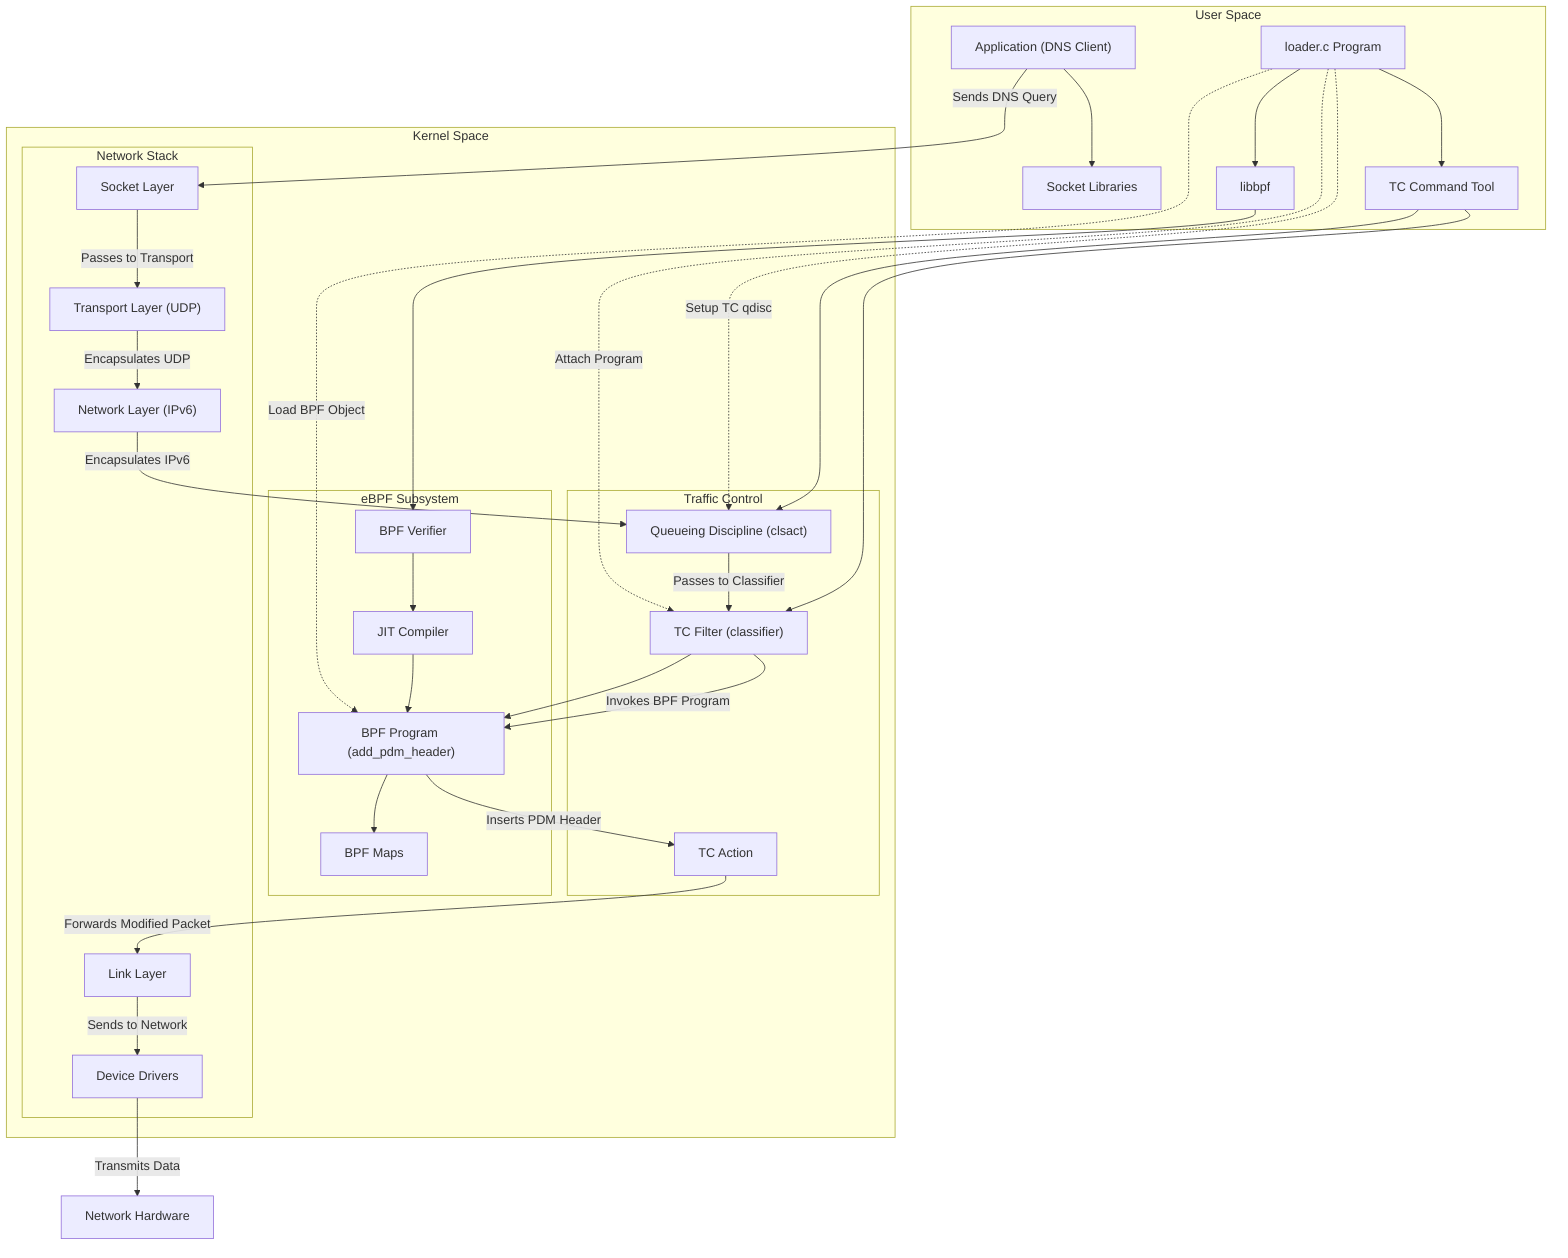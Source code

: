 flowchart TD
    subgraph "User Space"
        App["Application (DNS Client)"]
        Lib["Socket Libraries"]
        TC_Tool["TC Command Tool"]
        Loader["loader.c Program"]
        LibBPF["libbpf"]
    end
    
    subgraph "Kernel Space"
        subgraph "Network Stack"
            Socket["Socket Layer"]
            Transport["Transport Layer (UDP)"]
            Network["Network Layer (IPv6)"]
            Link["Link Layer"]
            Driver["Device Drivers"]
        end
        
        subgraph "eBPF Subsystem"
            Verifier["BPF Verifier"]
            JIT["JIT Compiler"]
            Maps["BPF Maps"]
            Program["BPF Program (add_pdm_header)"]
        end
        
        subgraph "Traffic Control"
            Qdisc["Queueing Discipline (clsact)"]
            Filter["TC Filter (classifier)"]
            Action["TC Action"]
        end
    end
    
    Hardware["Network Hardware"]
    
    %% User space interactions
    App --> Lib
    Loader --> LibBPF
    Loader --> TC_Tool
    
    %% Loading process
    LibBPF --> Verifier
    Verifier --> JIT
    JIT --> Program
    TC_Tool --> Qdisc
    TC_Tool --> Filter
    
    %% Network stack flow
    App -->|Sends DNS Query| Socket
    Socket -->|Passes to Transport| Transport
    Transport -->|Encapsulates UDP| Network
    Network -->|Encapsulates IPv6| Qdisc
    Qdisc -->|Passes to Classifier| Filter
    Filter -->|Invokes BPF Program| Program
    Program -->|Inserts PDM Header| Action
    Action -->|Forwards Modified Packet| Link
    Link -->|Sends to Network| Driver
    Driver -->|Transmits Data| Hardware
    
    %% eBPF hooks
    Filter --> Program
    Program --> Maps
    
    %% Load and attach flow
    Loader -. "Load BPF Object" .-> Program
    Loader -. "Setup TC qdisc" .-> Qdisc
    Loader -. "Attach Program" .-> Filter
